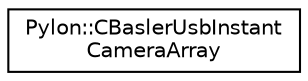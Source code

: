 digraph "Graphical Class Hierarchy"
{
  edge [fontname="Helvetica",fontsize="10",labelfontname="Helvetica",labelfontsize="10"];
  node [fontname="Helvetica",fontsize="10",shape=record];
  rankdir="LR";
  Node1 [label="Pylon::CBaslerUsbInstant\lCameraArray",height=0.2,width=0.4,color="black", fillcolor="white", style="filled",URL="$class_pylon_1_1_c_basler_usb_instant_camera_array.html",tooltip="USB specific instant camera array. "];
}

